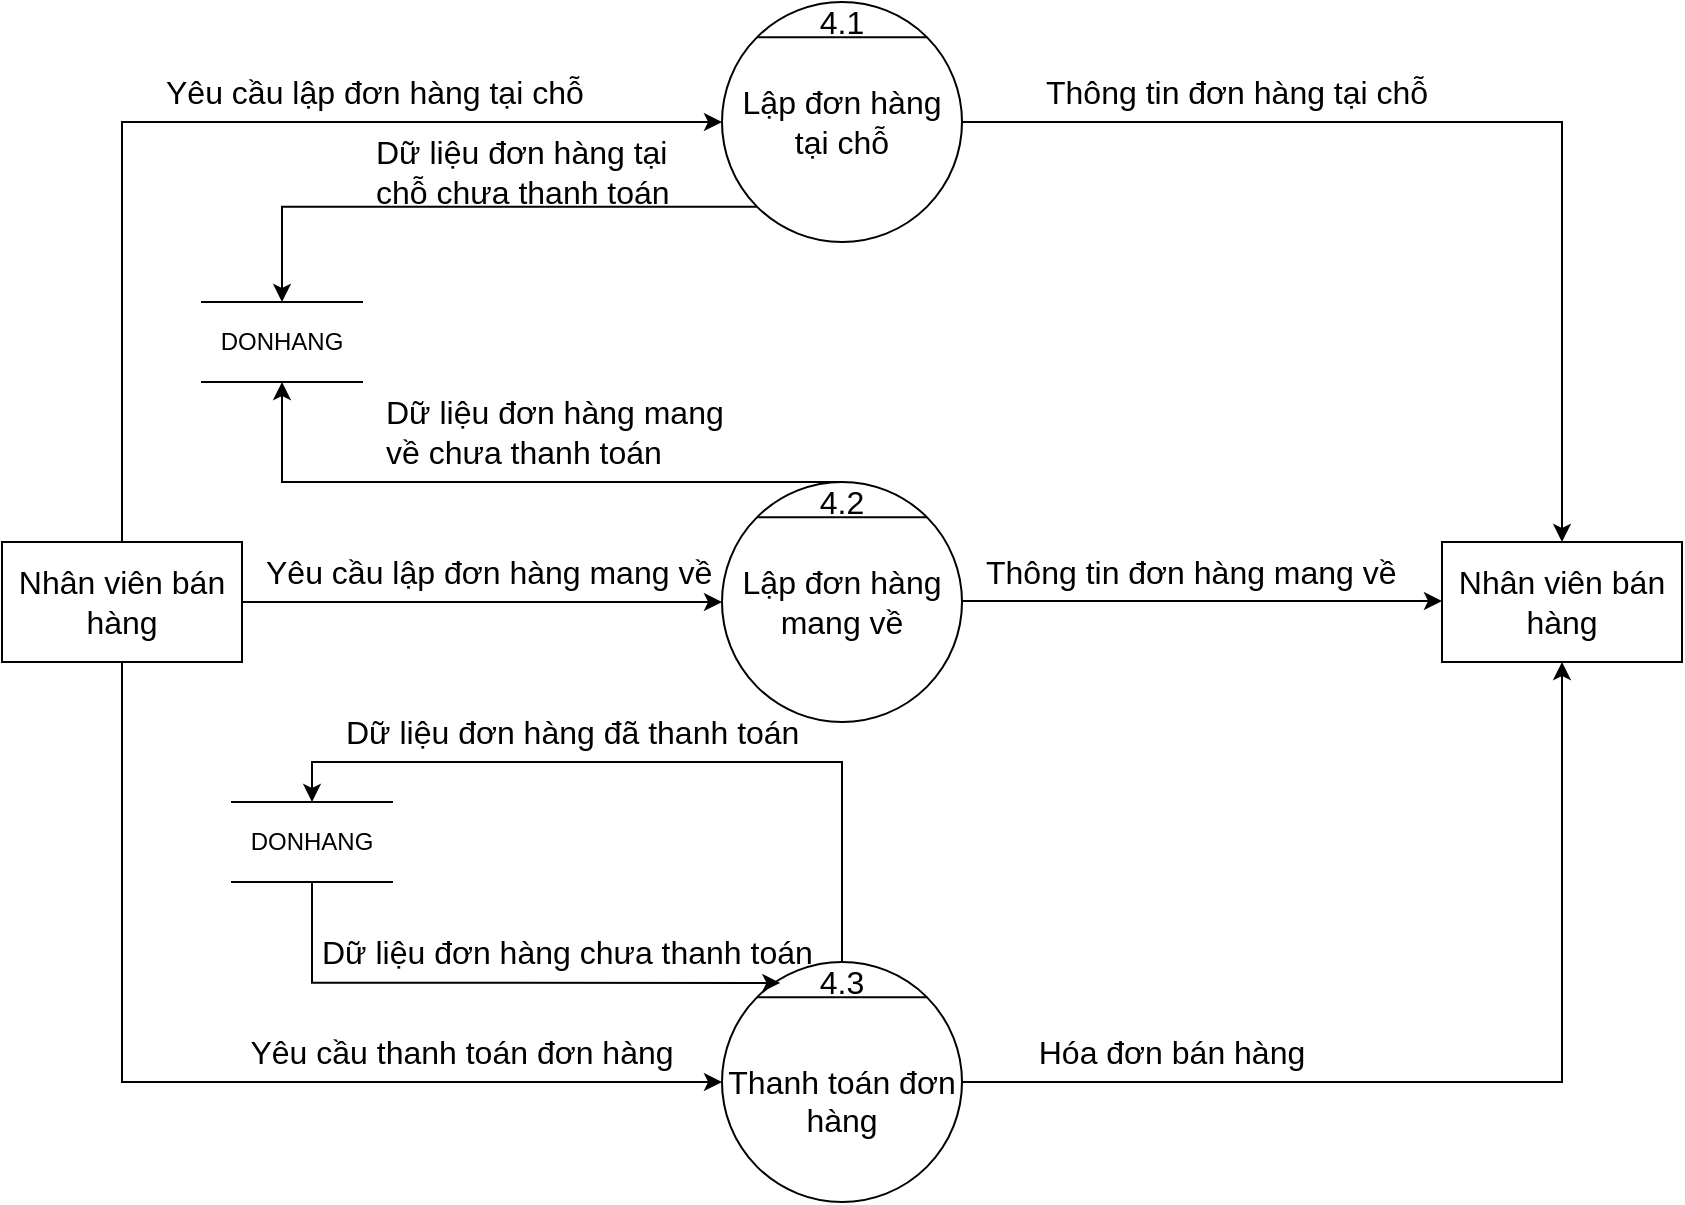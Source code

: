 <mxfile version="16.4.11" type="device"><diagram id="5ax3_BtPayFMwOqcSAkN" name="Page-1"><mxGraphModel dx="1038" dy="641" grid="1" gridSize="10" guides="1" tooltips="1" connect="1" arrows="1" fold="1" page="1" pageScale="1" pageWidth="850" pageHeight="1100" math="0" shadow="0"><root><mxCell id="0"/><mxCell id="1" parent="0"/><mxCell id="z9V9cIidKSv7BsvC9LAc-4" value="Nhân viên bán hàng" style="rounded=0;whiteSpace=wrap;html=1;fontSize=16;" parent="1" vertex="1"><mxGeometry y="430" width="120" height="60" as="geometry"/></mxCell><mxCell id="z9V9cIidKSv7BsvC9LAc-9" value="Lập đơn hàng tại chỗ" style="ellipse;whiteSpace=wrap;html=1;aspect=fixed;fontSize=16;" parent="1" vertex="1"><mxGeometry x="360" y="160" width="120" height="120" as="geometry"/></mxCell><mxCell id="z9V9cIidKSv7BsvC9LAc-10" value="" style="endArrow=none;html=1;rounded=0;exitX=0;exitY=0;exitDx=0;exitDy=0;entryX=1;entryY=0;entryDx=0;entryDy=0;fontSize=16;" parent="1" source="z9V9cIidKSv7BsvC9LAc-9" target="z9V9cIidKSv7BsvC9LAc-9" edge="1"><mxGeometry width="50" height="50" relative="1" as="geometry"><mxPoint x="640" y="200" as="sourcePoint"/><mxPoint x="690" y="150" as="targetPoint"/></mxGeometry></mxCell><mxCell id="z9V9cIidKSv7BsvC9LAc-11" value="4.1" style="text;html=1;strokeColor=none;fillColor=none;align=center;verticalAlign=middle;whiteSpace=wrap;rounded=0;fontSize=16;" parent="1" vertex="1"><mxGeometry x="400" y="160" width="40" height="20" as="geometry"/></mxCell><mxCell id="z9V9cIidKSv7BsvC9LAc-12" value="Lập đơn hàng mang về" style="ellipse;whiteSpace=wrap;html=1;aspect=fixed;fontSize=16;" parent="1" vertex="1"><mxGeometry x="360" y="400" width="120" height="120" as="geometry"/></mxCell><mxCell id="z9V9cIidKSv7BsvC9LAc-13" value="" style="endArrow=none;html=1;rounded=0;exitX=0;exitY=0;exitDx=0;exitDy=0;entryX=1;entryY=0;entryDx=0;entryDy=0;fontSize=16;" parent="1" source="z9V9cIidKSv7BsvC9LAc-12" target="z9V9cIidKSv7BsvC9LAc-12" edge="1"><mxGeometry width="50" height="50" relative="1" as="geometry"><mxPoint x="640" y="530" as="sourcePoint"/><mxPoint x="690" y="480" as="targetPoint"/></mxGeometry></mxCell><mxCell id="z9V9cIidKSv7BsvC9LAc-14" value="4.2" style="text;html=1;strokeColor=none;fillColor=none;align=center;verticalAlign=middle;whiteSpace=wrap;rounded=0;fontSize=16;" parent="1" vertex="1"><mxGeometry x="400" y="400" width="40" height="20" as="geometry"/></mxCell><mxCell id="z9V9cIidKSv7BsvC9LAc-15" value="" style="edgeStyle=elbowEdgeStyle;elbow=horizontal;endArrow=classic;html=1;rounded=0;fontSize=16;exitX=0.5;exitY=0;exitDx=0;exitDy=0;entryX=0;entryY=0.5;entryDx=0;entryDy=0;" parent="1" source="z9V9cIidKSv7BsvC9LAc-4" target="z9V9cIidKSv7BsvC9LAc-9" edge="1"><mxGeometry width="50" height="50" relative="1" as="geometry"><mxPoint x="180" y="320" as="sourcePoint"/><mxPoint x="360" y="214" as="targetPoint"/><Array as="points"><mxPoint x="60" y="330"/></Array></mxGeometry></mxCell><mxCell id="z9V9cIidKSv7BsvC9LAc-16" value="Yêu cầu lập đơn hàng tại chỗ" style="text;html=1;strokeColor=none;fillColor=none;align=left;verticalAlign=middle;whiteSpace=wrap;rounded=0;fontSize=16;" parent="1" vertex="1"><mxGeometry x="80" y="185" width="240" height="40" as="geometry"/></mxCell><mxCell id="z9V9cIidKSv7BsvC9LAc-20" value="" style="edgeStyle=segmentEdgeStyle;endArrow=classic;html=1;rounded=0;fontSize=16;exitX=1;exitY=0.5;exitDx=0;exitDy=0;entryX=0.5;entryY=0;entryDx=0;entryDy=0;" parent="1" source="z9V9cIidKSv7BsvC9LAc-9" edge="1" target="z9V9cIidKSv7BsvC9LAc-39"><mxGeometry width="50" height="50" relative="1" as="geometry"><mxPoint x="440" y="390" as="sourcePoint"/><mxPoint x="640" y="320" as="targetPoint"/><Array as="points"><mxPoint x="780" y="220"/></Array></mxGeometry></mxCell><mxCell id="z9V9cIidKSv7BsvC9LAc-22" value="Thông tin đơn hàng tại chỗ" style="text;html=1;strokeColor=none;fillColor=none;align=left;verticalAlign=middle;whiteSpace=wrap;rounded=0;fontSize=16;" parent="1" vertex="1"><mxGeometry x="520" y="180" width="210" height="50" as="geometry"/></mxCell><mxCell id="z9V9cIidKSv7BsvC9LAc-24" value="&lt;br&gt;Thanh toán đơn hàng" style="ellipse;whiteSpace=wrap;html=1;aspect=fixed;fontSize=16;" parent="1" vertex="1"><mxGeometry x="360" y="640" width="120" height="120" as="geometry"/></mxCell><mxCell id="z9V9cIidKSv7BsvC9LAc-25" value="" style="endArrow=none;html=1;rounded=0;exitX=0;exitY=0;exitDx=0;exitDy=0;entryX=1;entryY=0;entryDx=0;entryDy=0;fontSize=16;" parent="1" source="z9V9cIidKSv7BsvC9LAc-24" target="z9V9cIidKSv7BsvC9LAc-24" edge="1"><mxGeometry width="50" height="50" relative="1" as="geometry"><mxPoint x="640" y="680" as="sourcePoint"/><mxPoint x="690" y="630" as="targetPoint"/></mxGeometry></mxCell><mxCell id="z9V9cIidKSv7BsvC9LAc-26" value="4.3" style="text;html=1;strokeColor=none;fillColor=none;align=center;verticalAlign=middle;whiteSpace=wrap;rounded=0;fontSize=16;" parent="1" vertex="1"><mxGeometry x="400" y="640" width="40" height="20" as="geometry"/></mxCell><mxCell id="z9V9cIidKSv7BsvC9LAc-39" value="Nhân viên bán hàng" style="rounded=0;whiteSpace=wrap;html=1;fontSize=16;" parent="1" vertex="1"><mxGeometry x="720" y="430" width="120" height="60" as="geometry"/></mxCell><mxCell id="tCqwqXCTSESsx4rURvXu-2" value="DONHANG" style="shape=partialRectangle;whiteSpace=wrap;html=1;left=0;right=0;fillColor=none;" vertex="1" parent="1"><mxGeometry x="100" y="310" width="80" height="40" as="geometry"/></mxCell><mxCell id="tCqwqXCTSESsx4rURvXu-3" value="" style="edgeStyle=segmentEdgeStyle;endArrow=classic;html=1;rounded=0;exitX=0;exitY=1;exitDx=0;exitDy=0;entryX=0.5;entryY=0;entryDx=0;entryDy=0;" edge="1" parent="1" source="z9V9cIidKSv7BsvC9LAc-9" target="tCqwqXCTSESsx4rURvXu-2"><mxGeometry width="50" height="50" relative="1" as="geometry"><mxPoint x="380" y="340" as="sourcePoint"/><mxPoint x="430" y="290" as="targetPoint"/></mxGeometry></mxCell><mxCell id="tCqwqXCTSESsx4rURvXu-4" value="Dữ liệu đơn hàng tại chỗ chưa thanh toán" style="text;html=1;strokeColor=none;fillColor=none;align=left;verticalAlign=middle;whiteSpace=wrap;rounded=0;fontSize=16;" vertex="1" parent="1"><mxGeometry x="185" y="220" width="160" height="50" as="geometry"/></mxCell><mxCell id="tCqwqXCTSESsx4rURvXu-5" value="" style="endArrow=classic;html=1;rounded=0;exitX=1;exitY=0.5;exitDx=0;exitDy=0;entryX=0;entryY=0.5;entryDx=0;entryDy=0;" edge="1" parent="1" source="z9V9cIidKSv7BsvC9LAc-4" target="z9V9cIidKSv7BsvC9LAc-12"><mxGeometry width="50" height="50" relative="1" as="geometry"><mxPoint x="380" y="530" as="sourcePoint"/><mxPoint x="430" y="480" as="targetPoint"/></mxGeometry></mxCell><mxCell id="tCqwqXCTSESsx4rURvXu-6" value="" style="endArrow=classic;html=1;rounded=0;exitX=1;exitY=0.5;exitDx=0;exitDy=0;entryX=0;entryY=0.5;entryDx=0;entryDy=0;" edge="1" parent="1"><mxGeometry width="50" height="50" relative="1" as="geometry"><mxPoint x="480" y="459.5" as="sourcePoint"/><mxPoint x="720" y="459.5" as="targetPoint"/></mxGeometry></mxCell><mxCell id="tCqwqXCTSESsx4rURvXu-7" value="Yêu cầu lập đơn hàng mang về" style="text;html=1;strokeColor=none;fillColor=none;align=left;verticalAlign=middle;whiteSpace=wrap;rounded=0;fontSize=16;" vertex="1" parent="1"><mxGeometry x="130" y="430" width="240" height="30" as="geometry"/></mxCell><mxCell id="tCqwqXCTSESsx4rURvXu-9" value="Thông tin đơn hàng mang về" style="text;html=1;strokeColor=none;fillColor=none;align=left;verticalAlign=middle;whiteSpace=wrap;rounded=0;fontSize=16;" vertex="1" parent="1"><mxGeometry x="490" y="420" width="210" height="50" as="geometry"/></mxCell><mxCell id="tCqwqXCTSESsx4rURvXu-11" value="" style="edgeStyle=segmentEdgeStyle;endArrow=classic;html=1;rounded=0;exitX=0.5;exitY=0;exitDx=0;exitDy=0;entryX=0.5;entryY=1;entryDx=0;entryDy=0;" edge="1" parent="1" source="z9V9cIidKSv7BsvC9LAc-14" target="tCqwqXCTSESsx4rURvXu-2"><mxGeometry width="50" height="50" relative="1" as="geometry"><mxPoint x="380" y="430" as="sourcePoint"/><mxPoint x="430" y="380" as="targetPoint"/></mxGeometry></mxCell><mxCell id="tCqwqXCTSESsx4rURvXu-12" value="Dữ liệu đơn hàng mang về chưa thanh toán" style="text;html=1;strokeColor=none;fillColor=none;align=left;verticalAlign=middle;whiteSpace=wrap;rounded=0;fontSize=16;" vertex="1" parent="1"><mxGeometry x="190" y="350" width="180" height="50" as="geometry"/></mxCell><mxCell id="tCqwqXCTSESsx4rURvXu-13" value="" style="edgeStyle=segmentEdgeStyle;endArrow=classic;html=1;rounded=0;exitX=0.5;exitY=1;exitDx=0;exitDy=0;entryX=0;entryY=0.5;entryDx=0;entryDy=0;" edge="1" parent="1" source="z9V9cIidKSv7BsvC9LAc-4" target="z9V9cIidKSv7BsvC9LAc-24"><mxGeometry width="50" height="50" relative="1" as="geometry"><mxPoint x="380" y="620" as="sourcePoint"/><mxPoint x="430" y="570" as="targetPoint"/><Array as="points"><mxPoint x="60" y="700"/></Array></mxGeometry></mxCell><mxCell id="tCqwqXCTSESsx4rURvXu-14" value="&lt;font style=&quot;font-size: 16px&quot;&gt;Yêu cầu thanh toán đơn hàng&lt;/font&gt;" style="text;html=1;strokeColor=none;fillColor=none;align=center;verticalAlign=middle;whiteSpace=wrap;rounded=0;" vertex="1" parent="1"><mxGeometry x="115" y="670" width="230" height="30" as="geometry"/></mxCell><mxCell id="tCqwqXCTSESsx4rURvXu-15" value="" style="edgeStyle=segmentEdgeStyle;endArrow=classic;html=1;rounded=0;fontSize=16;exitX=1;exitY=0.5;exitDx=0;exitDy=0;entryX=0.5;entryY=1;entryDx=0;entryDy=0;" edge="1" parent="1" source="z9V9cIidKSv7BsvC9LAc-24" target="z9V9cIidKSv7BsvC9LAc-39"><mxGeometry width="50" height="50" relative="1" as="geometry"><mxPoint x="380" y="490" as="sourcePoint"/><mxPoint x="430" y="440" as="targetPoint"/></mxGeometry></mxCell><mxCell id="tCqwqXCTSESsx4rURvXu-16" value="&lt;font style=&quot;font-size: 16px&quot;&gt;Hóa đơn bán hàng&lt;/font&gt;" style="text;html=1;strokeColor=none;fillColor=none;align=center;verticalAlign=middle;whiteSpace=wrap;rounded=0;" vertex="1" parent="1"><mxGeometry x="470" y="670" width="230" height="30" as="geometry"/></mxCell><mxCell id="tCqwqXCTSESsx4rURvXu-18" value="DONHANG" style="shape=partialRectangle;whiteSpace=wrap;html=1;left=0;right=0;fillColor=none;" vertex="1" parent="1"><mxGeometry x="115" y="560" width="80" height="40" as="geometry"/></mxCell><mxCell id="tCqwqXCTSESsx4rURvXu-19" value="" style="edgeStyle=segmentEdgeStyle;endArrow=classic;html=1;rounded=0;fontSize=16;exitX=0.5;exitY=0;exitDx=0;exitDy=0;entryX=0.5;entryY=0;entryDx=0;entryDy=0;" edge="1" parent="1" source="z9V9cIidKSv7BsvC9LAc-26" target="tCqwqXCTSESsx4rURvXu-18"><mxGeometry width="50" height="50" relative="1" as="geometry"><mxPoint x="380" y="490" as="sourcePoint"/><mxPoint x="430" y="440" as="targetPoint"/><Array as="points"><mxPoint x="420" y="540"/><mxPoint x="155" y="540"/></Array></mxGeometry></mxCell><mxCell id="tCqwqXCTSESsx4rURvXu-20" value="Dữ liệu đơn hàng đã thanh toán" style="text;html=1;strokeColor=none;fillColor=none;align=left;verticalAlign=middle;whiteSpace=wrap;rounded=0;fontSize=16;" vertex="1" parent="1"><mxGeometry x="170" y="500" width="245" height="50" as="geometry"/></mxCell><mxCell id="tCqwqXCTSESsx4rURvXu-21" value="" style="edgeStyle=segmentEdgeStyle;endArrow=classic;html=1;rounded=0;fontSize=16;exitX=0.5;exitY=1;exitDx=0;exitDy=0;entryX=0.243;entryY=0.087;entryDx=0;entryDy=0;entryPerimeter=0;" edge="1" parent="1" source="tCqwqXCTSESsx4rURvXu-18" target="z9V9cIidKSv7BsvC9LAc-24"><mxGeometry width="50" height="50" relative="1" as="geometry"><mxPoint x="380" y="490" as="sourcePoint"/><mxPoint x="380" y="660" as="targetPoint"/><Array as="points"><mxPoint x="155" y="650"/></Array></mxGeometry></mxCell><mxCell id="tCqwqXCTSESsx4rURvXu-22" value="Dữ liệu đơn hàng chưa thanh toán" style="text;html=1;strokeColor=none;fillColor=none;align=left;verticalAlign=middle;whiteSpace=wrap;rounded=0;fontSize=16;" vertex="1" parent="1"><mxGeometry x="157.5" y="610" width="270" height="50" as="geometry"/></mxCell></root></mxGraphModel></diagram></mxfile>